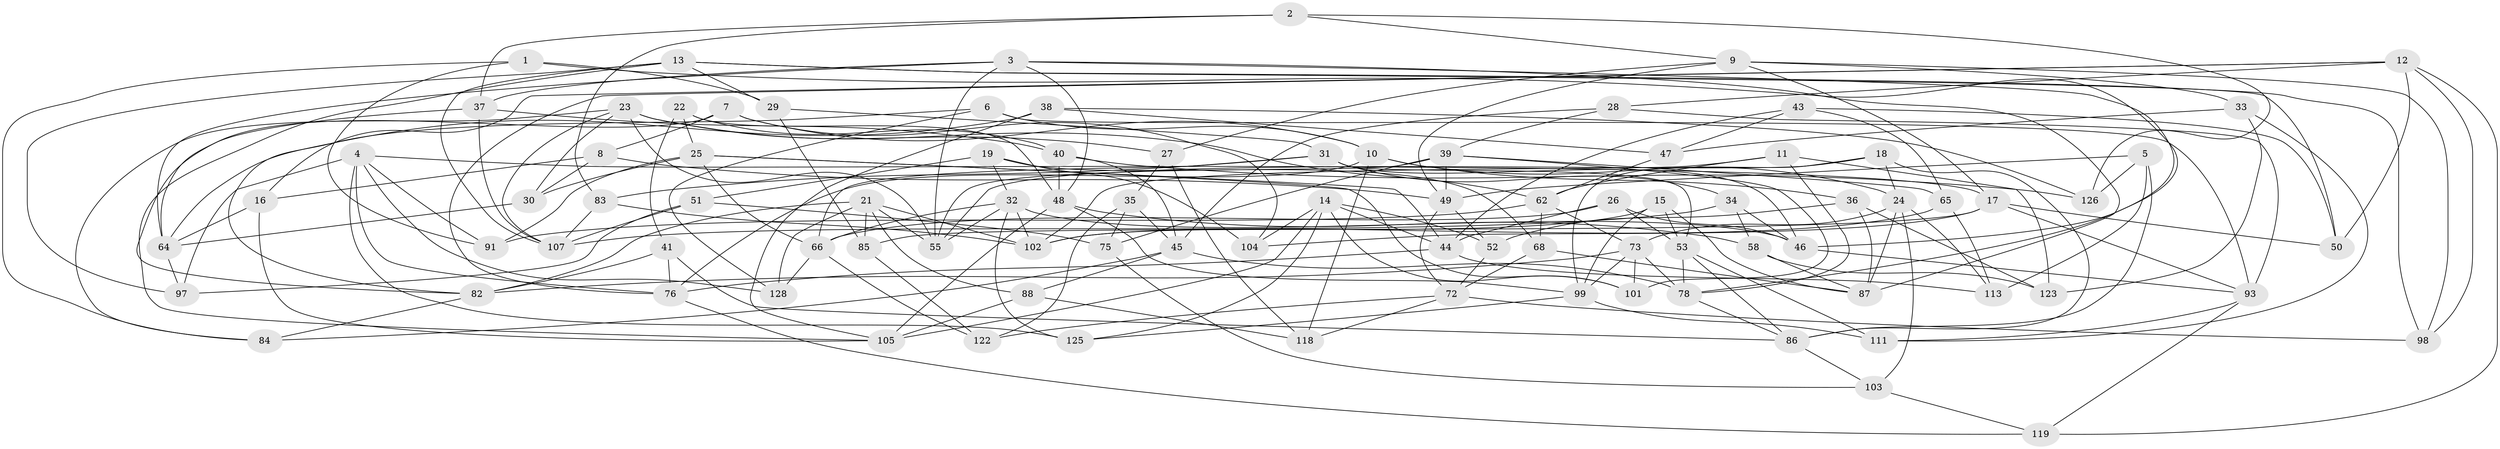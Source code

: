 // Generated by graph-tools (version 1.1) at 2025/24/03/03/25 07:24:31]
// undirected, 90 vertices, 218 edges
graph export_dot {
graph [start="1"]
  node [color=gray90,style=filled];
  1;
  2;
  3 [super="+81"];
  4 [super="+79"];
  5;
  6;
  7;
  8;
  9 [super="+129"];
  10 [super="+56"];
  11;
  12 [super="+67"];
  13 [super="+54"];
  14 [super="+96"];
  15;
  16;
  17 [super="+20"];
  18;
  19;
  21 [super="+74"];
  22;
  23 [super="+80"];
  24 [super="+71"];
  25 [super="+63"];
  26;
  27;
  28;
  29;
  30;
  31 [super="+100"];
  32 [super="+69"];
  33;
  34;
  35;
  36;
  37 [super="+42"];
  38;
  39 [super="+57"];
  40 [super="+124"];
  41;
  43;
  44 [super="+109"];
  45 [super="+59"];
  46 [super="+90"];
  47;
  48 [super="+60"];
  49 [super="+110"];
  50;
  51;
  52;
  53 [super="+61"];
  55 [super="+95"];
  58;
  62 [super="+89"];
  64 [super="+112"];
  65;
  66 [super="+70"];
  68;
  72 [super="+77"];
  73 [super="+117"];
  75;
  76 [super="+116"];
  78 [super="+108"];
  82 [super="+114"];
  83;
  84;
  85;
  86 [super="+92"];
  87 [super="+94"];
  88;
  91;
  93 [super="+121"];
  97;
  98;
  99 [super="+115"];
  101;
  102 [super="+127"];
  103;
  104;
  105 [super="+106"];
  107 [super="+120"];
  111;
  113;
  118;
  119;
  122;
  123;
  125;
  126;
  128;
  1 -- 84;
  1 -- 91;
  1 -- 29;
  1 -- 78;
  2 -- 83;
  2 -- 126;
  2 -- 37;
  2 -- 9;
  3 -- 64;
  3 -- 87;
  3 -- 48;
  3 -- 37;
  3 -- 46;
  3 -- 55;
  4 -- 91;
  4 -- 128;
  4 -- 76;
  4 -- 17;
  4 -- 125;
  4 -- 97;
  5 -- 126;
  5 -- 49;
  5 -- 113;
  5 -- 86;
  6 -- 128;
  6 -- 10;
  6 -- 93;
  6 -- 82;
  7 -- 8;
  7 -- 82;
  7 -- 104;
  7 -- 10;
  8 -- 30;
  8 -- 16;
  8 -- 49;
  9 -- 98;
  9 -- 49;
  9 -- 27;
  9 -- 33;
  9 -- 17;
  10 -- 118;
  10 -- 36;
  10 -- 76;
  10 -- 24;
  11 -- 102;
  11 -- 62;
  11 -- 123;
  11 -- 78;
  12 -- 50;
  12 -- 98;
  12 -- 76;
  12 -- 16;
  12 -- 28;
  12 -- 119;
  13 -- 97;
  13 -- 98;
  13 -- 50;
  13 -- 105;
  13 -- 107;
  13 -- 29;
  14 -- 125;
  14 -- 101;
  14 -- 105;
  14 -- 104;
  14 -- 44;
  14 -- 52;
  15 -- 99;
  15 -- 102;
  15 -- 87;
  15 -- 53;
  16 -- 105;
  16 -- 64;
  17 -- 85;
  17 -- 104;
  17 -- 50;
  17 -- 93;
  18 -- 86;
  18 -- 24;
  18 -- 55;
  18 -- 99;
  19 -- 68;
  19 -- 104;
  19 -- 51;
  19 -- 32;
  21 -- 88;
  21 -- 102;
  21 -- 82;
  21 -- 128;
  21 -- 85;
  21 -- 55;
  22 -- 48;
  22 -- 41;
  22 -- 40;
  22 -- 25;
  23 -- 30;
  23 -- 27;
  23 -- 55;
  23 -- 107;
  23 -- 84;
  23 -- 62;
  24 -- 113;
  24 -- 87;
  24 -- 73;
  24 -- 103;
  25 -- 30;
  25 -- 66;
  25 -- 91;
  25 -- 101;
  25 -- 44;
  26 -- 53;
  26 -- 46;
  26 -- 66;
  26 -- 44;
  27 -- 35;
  27 -- 118;
  28 -- 39;
  28 -- 93;
  28 -- 45;
  29 -- 85;
  29 -- 31;
  30 -- 64;
  31 -- 34;
  31 -- 53;
  31 -- 46;
  31 -- 66;
  31 -- 83;
  32 -- 125;
  32 -- 55;
  32 -- 66;
  32 -- 46;
  32 -- 102;
  33 -- 111;
  33 -- 47;
  33 -- 123;
  34 -- 46;
  34 -- 58;
  34 -- 107;
  35 -- 122;
  35 -- 45;
  35 -- 75;
  36 -- 52;
  36 -- 123;
  36 -- 87;
  37 -- 40 [weight=2];
  37 -- 107;
  37 -- 64;
  38 -- 126;
  38 -- 105;
  38 -- 47;
  38 -- 64;
  39 -- 49;
  39 -- 55;
  39 -- 65;
  39 -- 75;
  39 -- 101;
  40 -- 45;
  40 -- 126;
  40 -- 48;
  41 -- 76;
  41 -- 82;
  41 -- 86;
  43 -- 50;
  43 -- 44;
  43 -- 65;
  43 -- 47;
  44 -- 76;
  44 -- 113;
  45 -- 88;
  45 -- 84;
  45 -- 78;
  46 -- 93;
  47 -- 62;
  48 -- 58;
  48 -- 99;
  48 -- 105;
  49 -- 72;
  49 -- 52;
  51 -- 75;
  51 -- 97;
  51 -- 107;
  52 -- 72;
  53 -- 111;
  53 -- 78;
  53 -- 86;
  58 -- 87;
  58 -- 123;
  62 -- 73;
  62 -- 91;
  62 -- 68;
  64 -- 97;
  65 -- 113;
  65 -- 102;
  66 -- 128;
  66 -- 122;
  68 -- 87;
  68 -- 72;
  72 -- 98;
  72 -- 118;
  72 -- 122;
  73 -- 82;
  73 -- 99;
  73 -- 101;
  73 -- 78;
  75 -- 103;
  76 -- 119;
  78 -- 86;
  82 -- 84;
  83 -- 102;
  83 -- 107;
  85 -- 122;
  86 -- 103;
  88 -- 118;
  88 -- 105;
  93 -- 119;
  93 -- 111;
  99 -- 111;
  99 -- 125;
  103 -- 119;
}
